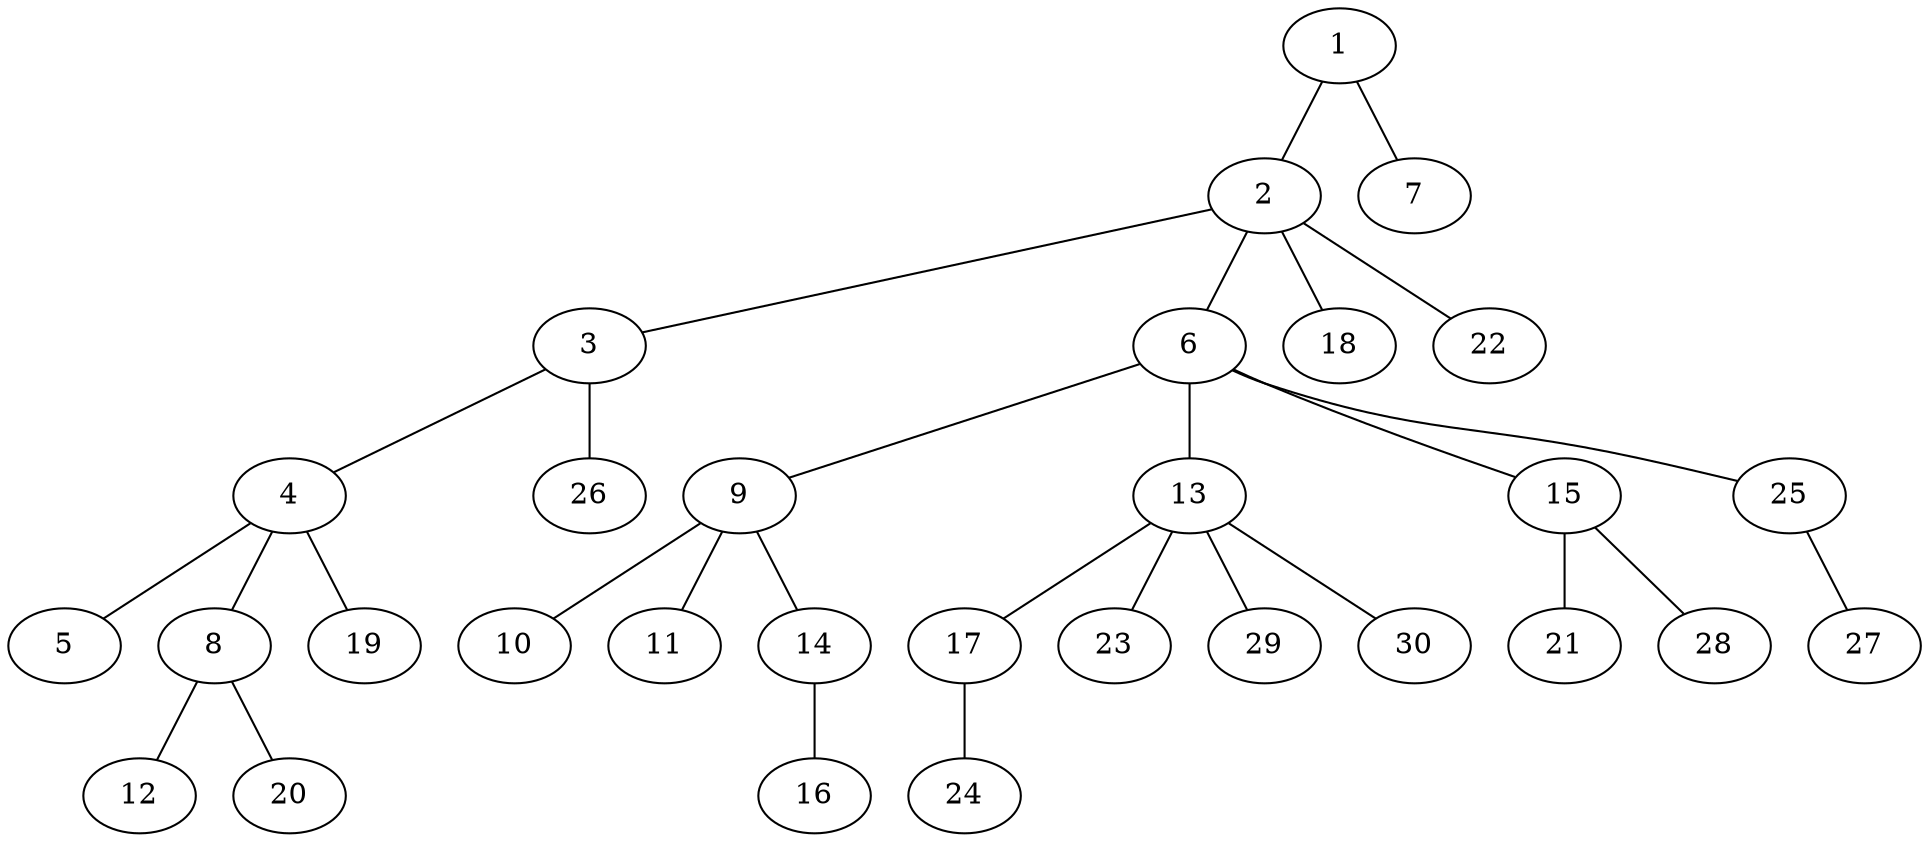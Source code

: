 graph graphname {1--2
1--7
2--3
2--6
2--18
2--22
3--4
3--26
4--5
4--8
4--19
6--9
6--13
6--15
6--25
8--12
8--20
9--10
9--11
9--14
13--17
13--23
13--29
13--30
14--16
15--21
15--28
17--24
25--27
}
